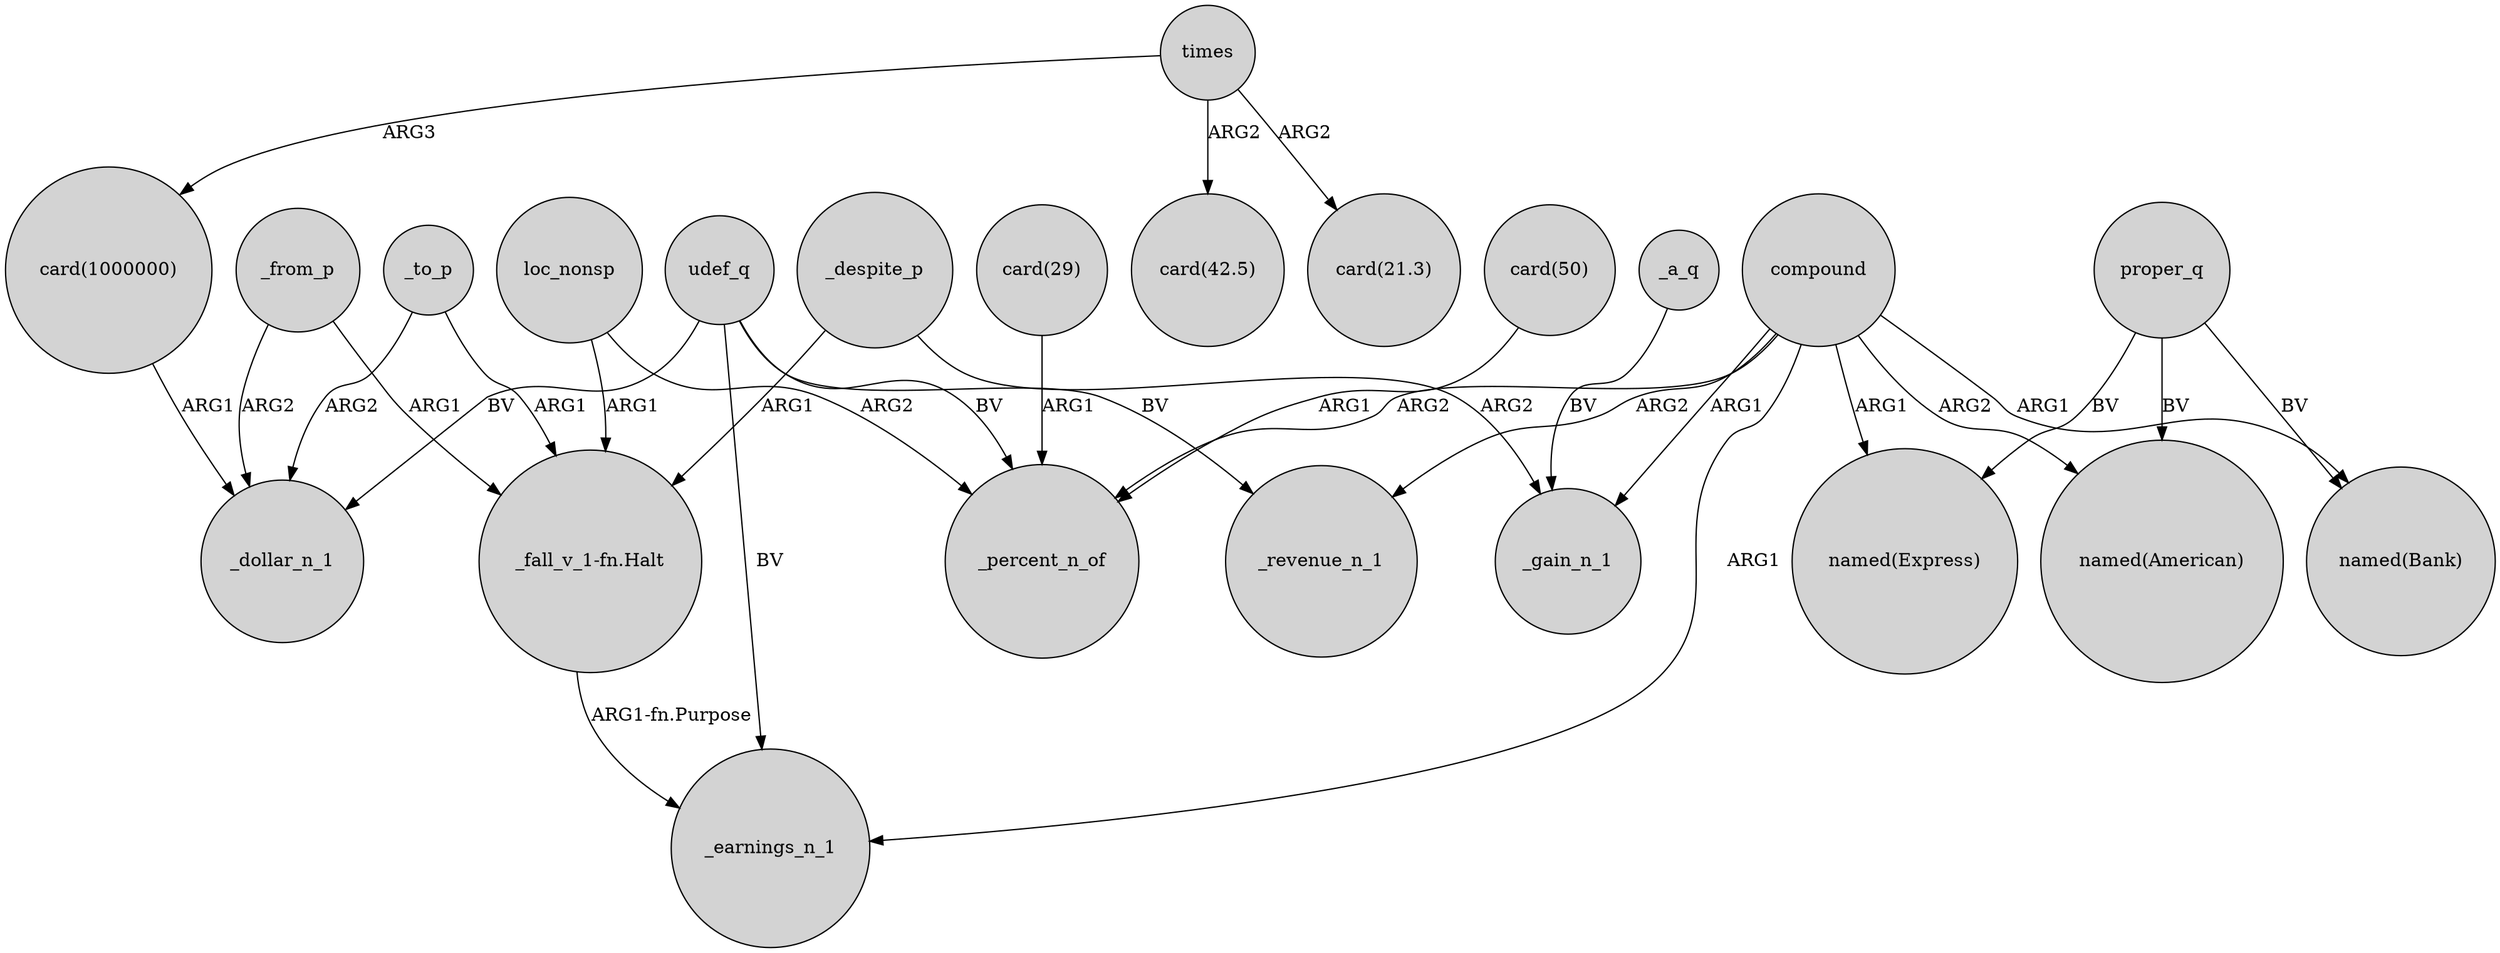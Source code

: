 digraph {
	node [shape=circle style=filled]
	"_fall_v_1-fn.Halt" -> _earnings_n_1 [label="ARG1-fn.Purpose"]
	_from_p -> _dollar_n_1 [label=ARG2]
	compound -> _revenue_n_1 [label=ARG2]
	times -> "card(1000000)" [label=ARG3]
	proper_q -> "named(Express)" [label=BV]
	compound -> "named(Bank)" [label=ARG1]
	_to_p -> _dollar_n_1 [label=ARG2]
	udef_q -> _revenue_n_1 [label=BV]
	"card(29)" -> _percent_n_of [label=ARG1]
	loc_nonsp -> "_fall_v_1-fn.Halt" [label=ARG1]
	udef_q -> _earnings_n_1 [label=BV]
	udef_q -> _percent_n_of [label=BV]
	compound -> "named(Express)" [label=ARG1]
	compound -> _percent_n_of [label=ARG2]
	udef_q -> _dollar_n_1 [label=BV]
	_from_p -> "_fall_v_1-fn.Halt" [label=ARG1]
	_a_q -> _gain_n_1 [label=BV]
	"card(1000000)" -> _dollar_n_1 [label=ARG1]
	_despite_p -> _gain_n_1 [label=ARG2]
	times -> "card(42.5)" [label=ARG2]
	"card(50)" -> _percent_n_of [label=ARG1]
	_despite_p -> "_fall_v_1-fn.Halt" [label=ARG1]
	compound -> _gain_n_1 [label=ARG1]
	compound -> "named(American)" [label=ARG2]
	compound -> _earnings_n_1 [label=ARG1]
	proper_q -> "named(American)" [label=BV]
	_to_p -> "_fall_v_1-fn.Halt" [label=ARG1]
	times -> "card(21.3)" [label=ARG2]
	proper_q -> "named(Bank)" [label=BV]
	loc_nonsp -> _percent_n_of [label=ARG2]
}
